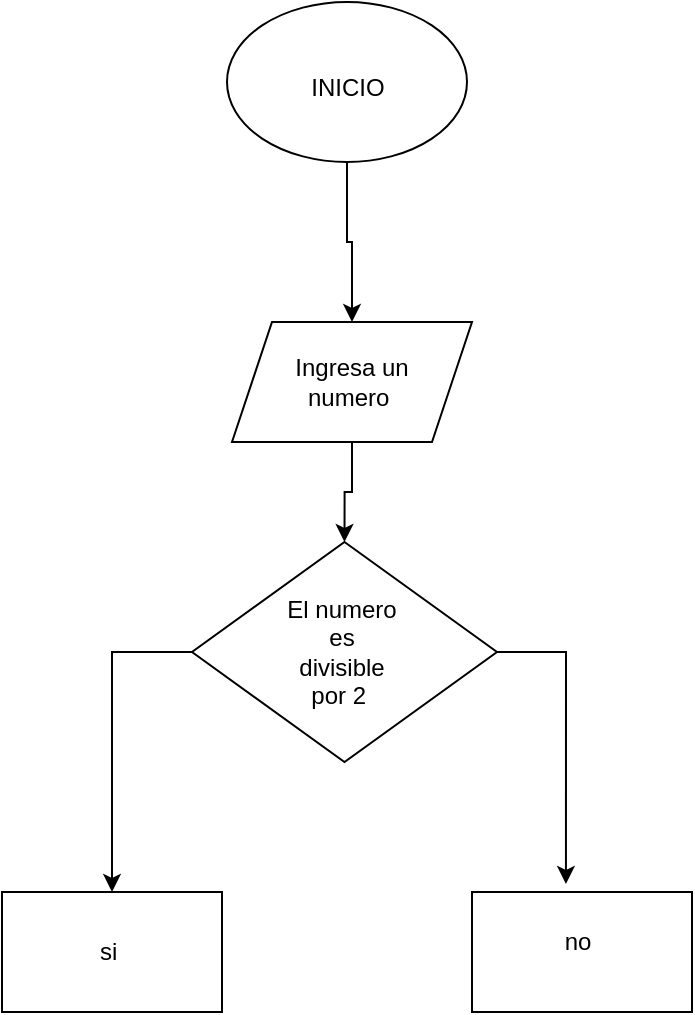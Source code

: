 <mxfile version="26.1.0">
  <diagram name="Página-1" id="fh3l5JAtcwN4DxrLxvHm">
    <mxGraphModel dx="1617" dy="1323" grid="1" gridSize="10" guides="1" tooltips="1" connect="1" arrows="1" fold="1" page="1" pageScale="1" pageWidth="827" pageHeight="1169" math="0" shadow="0">
      <root>
        <mxCell id="0" />
        <mxCell id="1" parent="0" />
        <mxCell id="9jzzl83fZ5NG2uD0tE47-45" style="edgeStyle=orthogonalEdgeStyle;rounded=0;orthogonalLoop=1;jettySize=auto;html=1;exitX=0.5;exitY=1;exitDx=0;exitDy=0;entryX=0.5;entryY=0;entryDx=0;entryDy=0;" edge="1" parent="1" source="9jzzl83fZ5NG2uD0tE47-1" target="9jzzl83fZ5NG2uD0tE47-43">
          <mxGeometry relative="1" as="geometry" />
        </mxCell>
        <mxCell id="9jzzl83fZ5NG2uD0tE47-1" value="" style="ellipse;whiteSpace=wrap;html=1;" vertex="1" parent="1">
          <mxGeometry x="-492.5" y="40" width="120" height="80" as="geometry" />
        </mxCell>
        <mxCell id="9jzzl83fZ5NG2uD0tE47-24" value="INICIO&lt;div&gt;&lt;br&gt;&lt;/div&gt;" style="text;html=1;align=center;verticalAlign=middle;whiteSpace=wrap;rounded=0;" vertex="1" parent="1">
          <mxGeometry x="-462.5" y="75" width="60" height="30" as="geometry" />
        </mxCell>
        <mxCell id="9jzzl83fZ5NG2uD0tE47-30" value="" style="rounded=0;whiteSpace=wrap;html=1;" vertex="1" parent="1">
          <mxGeometry x="-370" y="485" width="110" height="60" as="geometry" />
        </mxCell>
        <mxCell id="9jzzl83fZ5NG2uD0tE47-31" value="" style="rounded=0;whiteSpace=wrap;html=1;" vertex="1" parent="1">
          <mxGeometry x="-605" y="485" width="110" height="60" as="geometry" />
        </mxCell>
        <mxCell id="9jzzl83fZ5NG2uD0tE47-49" style="edgeStyle=orthogonalEdgeStyle;rounded=0;orthogonalLoop=1;jettySize=auto;html=1;exitX=0;exitY=0.5;exitDx=0;exitDy=0;entryX=0.5;entryY=0;entryDx=0;entryDy=0;" edge="1" parent="1" source="9jzzl83fZ5NG2uD0tE47-34" target="9jzzl83fZ5NG2uD0tE47-31">
          <mxGeometry relative="1" as="geometry" />
        </mxCell>
        <mxCell id="9jzzl83fZ5NG2uD0tE47-34" value="&lt;span style=&quot;color: rgba(0, 0, 0, 0); font-family: monospace; font-size: 0px; text-align: start; text-wrap-mode: nowrap;&quot;&gt;%3CmxGraphModel%3E%3Croot%3E%3CmxCell%20id%3D%220%22%2F%3E%3CmxCell%20id%3D%221%22%20parent%3D%220%22%2F%3E%3CmxCell%20id%3D%222%22%20value%3D%22ingresar%26amp%3Bnbsp%3B%26amp%3Bnbsp%3B%26lt%3Bdiv%26gt%3Bun%26amp%3Bnbsp%3B%26lt%3B%2Fdiv%26gt%3B%26lt%3Bdiv%26gt%3Bnumero%26amp%3Bnbsp%3B%26lt%3B%2Fdiv%26gt%3B%22%20style%3D%22text%3Bhtml%3D1%3Balign%3Dcenter%3BverticalAlign%3Dmiddle%3BwhiteSpace%3Dwrap%3Brounded%3D0%3B%22%20vertex%3D%221%22%20parent%3D%221%22%3E%3CmxGeometry%20x%3D%22-500%22%20y%3D%22420%22%20width%3D%2273%22%20height%3D%2225%22%20as%3D%22geometry%22%2F%3E%3C%2FmxCell%3E%3C%2Froot%3E%3C%2FmxGraphModel%3E&lt;/span&gt;&lt;span style=&quot;color: rgba(0, 0, 0, 0); font-family: monospace; font-size: 0px; text-align: start; text-wrap-mode: nowrap;&quot;&gt;%3CmxGraphModel%3E%3Croot%3E%3CmxCell%20id%3D%220%22%2F%3E%3CmxCell%20id%3D%221%22%20parent%3D%220%22%2F%3E%3CmxCell%20id%3D%222%22%20value%3D%22ingresar%26amp%3Bnbsp%3B%26amp%3Bnbsp%3B%26lt%3Bdiv%26gt%3Bun%26amp%3Bnbsp%3B%26lt%3B%2Fdiv%26gt%3B%26lt%3Bdiv%26gt%3Bnumero%26amp%3Bnbsp%3B%26lt%3B%2Fdiv%26gt%3B%22%20style%3D%22text%3Bhtml%3D1%3Balign%3Dcenter%3BverticalAlign%3Dmiddle%3BwhiteSpace%3Dwrap%3Brounded%3D0%3B%22%20vertex%3D%221%22%20parent%3D%221%22%3E%3CmxGeometry%20x%3D%22-500%22%20y%3D%22420%22%20width%3D%2273%22%20height%3D%2225%22%20as%3D%22geometry%22%2F%3E%3C%2FmxCell%3E%3C%2Froot%3E%3C%2FmxGraphModel%3E&lt;/span&gt;" style="rhombus;whiteSpace=wrap;html=1;" vertex="1" parent="1">
          <mxGeometry x="-510" y="310" width="152.5" height="110" as="geometry" />
        </mxCell>
        <mxCell id="9jzzl83fZ5NG2uD0tE47-48" style="edgeStyle=orthogonalEdgeStyle;rounded=0;orthogonalLoop=1;jettySize=auto;html=1;exitX=0.5;exitY=1;exitDx=0;exitDy=0;entryX=0.5;entryY=0;entryDx=0;entryDy=0;" edge="1" parent="1" source="9jzzl83fZ5NG2uD0tE47-43" target="9jzzl83fZ5NG2uD0tE47-34">
          <mxGeometry relative="1" as="geometry" />
        </mxCell>
        <mxCell id="9jzzl83fZ5NG2uD0tE47-43" value="" style="shape=parallelogram;perimeter=parallelogramPerimeter;whiteSpace=wrap;html=1;fixedSize=1;" vertex="1" parent="1">
          <mxGeometry x="-490" y="200" width="120" height="60" as="geometry" />
        </mxCell>
        <mxCell id="9jzzl83fZ5NG2uD0tE47-44" value="Ingresa un numero&amp;nbsp;" style="text;html=1;align=center;verticalAlign=middle;whiteSpace=wrap;rounded=0;" vertex="1" parent="1">
          <mxGeometry x="-460" y="215" width="60" height="30" as="geometry" />
        </mxCell>
        <mxCell id="9jzzl83fZ5NG2uD0tE47-50" style="edgeStyle=orthogonalEdgeStyle;rounded=0;orthogonalLoop=1;jettySize=auto;html=1;exitX=1;exitY=0.5;exitDx=0;exitDy=0;entryX=0.427;entryY=-0.067;entryDx=0;entryDy=0;entryPerimeter=0;" edge="1" parent="1" source="9jzzl83fZ5NG2uD0tE47-34" target="9jzzl83fZ5NG2uD0tE47-30">
          <mxGeometry relative="1" as="geometry" />
        </mxCell>
        <mxCell id="9jzzl83fZ5NG2uD0tE47-52" value="El numero es divisible por 2&amp;nbsp;" style="text;html=1;align=center;verticalAlign=middle;whiteSpace=wrap;rounded=0;" vertex="1" parent="1">
          <mxGeometry x="-465" y="350" width="60" height="30" as="geometry" />
        </mxCell>
        <mxCell id="9jzzl83fZ5NG2uD0tE47-53" value="si&amp;nbsp;" style="text;html=1;align=center;verticalAlign=middle;whiteSpace=wrap;rounded=0;" vertex="1" parent="1">
          <mxGeometry x="-580" y="500" width="60" height="30" as="geometry" />
        </mxCell>
        <mxCell id="9jzzl83fZ5NG2uD0tE47-54" value="no" style="text;html=1;align=center;verticalAlign=middle;whiteSpace=wrap;rounded=0;" vertex="1" parent="1">
          <mxGeometry x="-347.5" y="495" width="60" height="30" as="geometry" />
        </mxCell>
      </root>
    </mxGraphModel>
  </diagram>
</mxfile>
